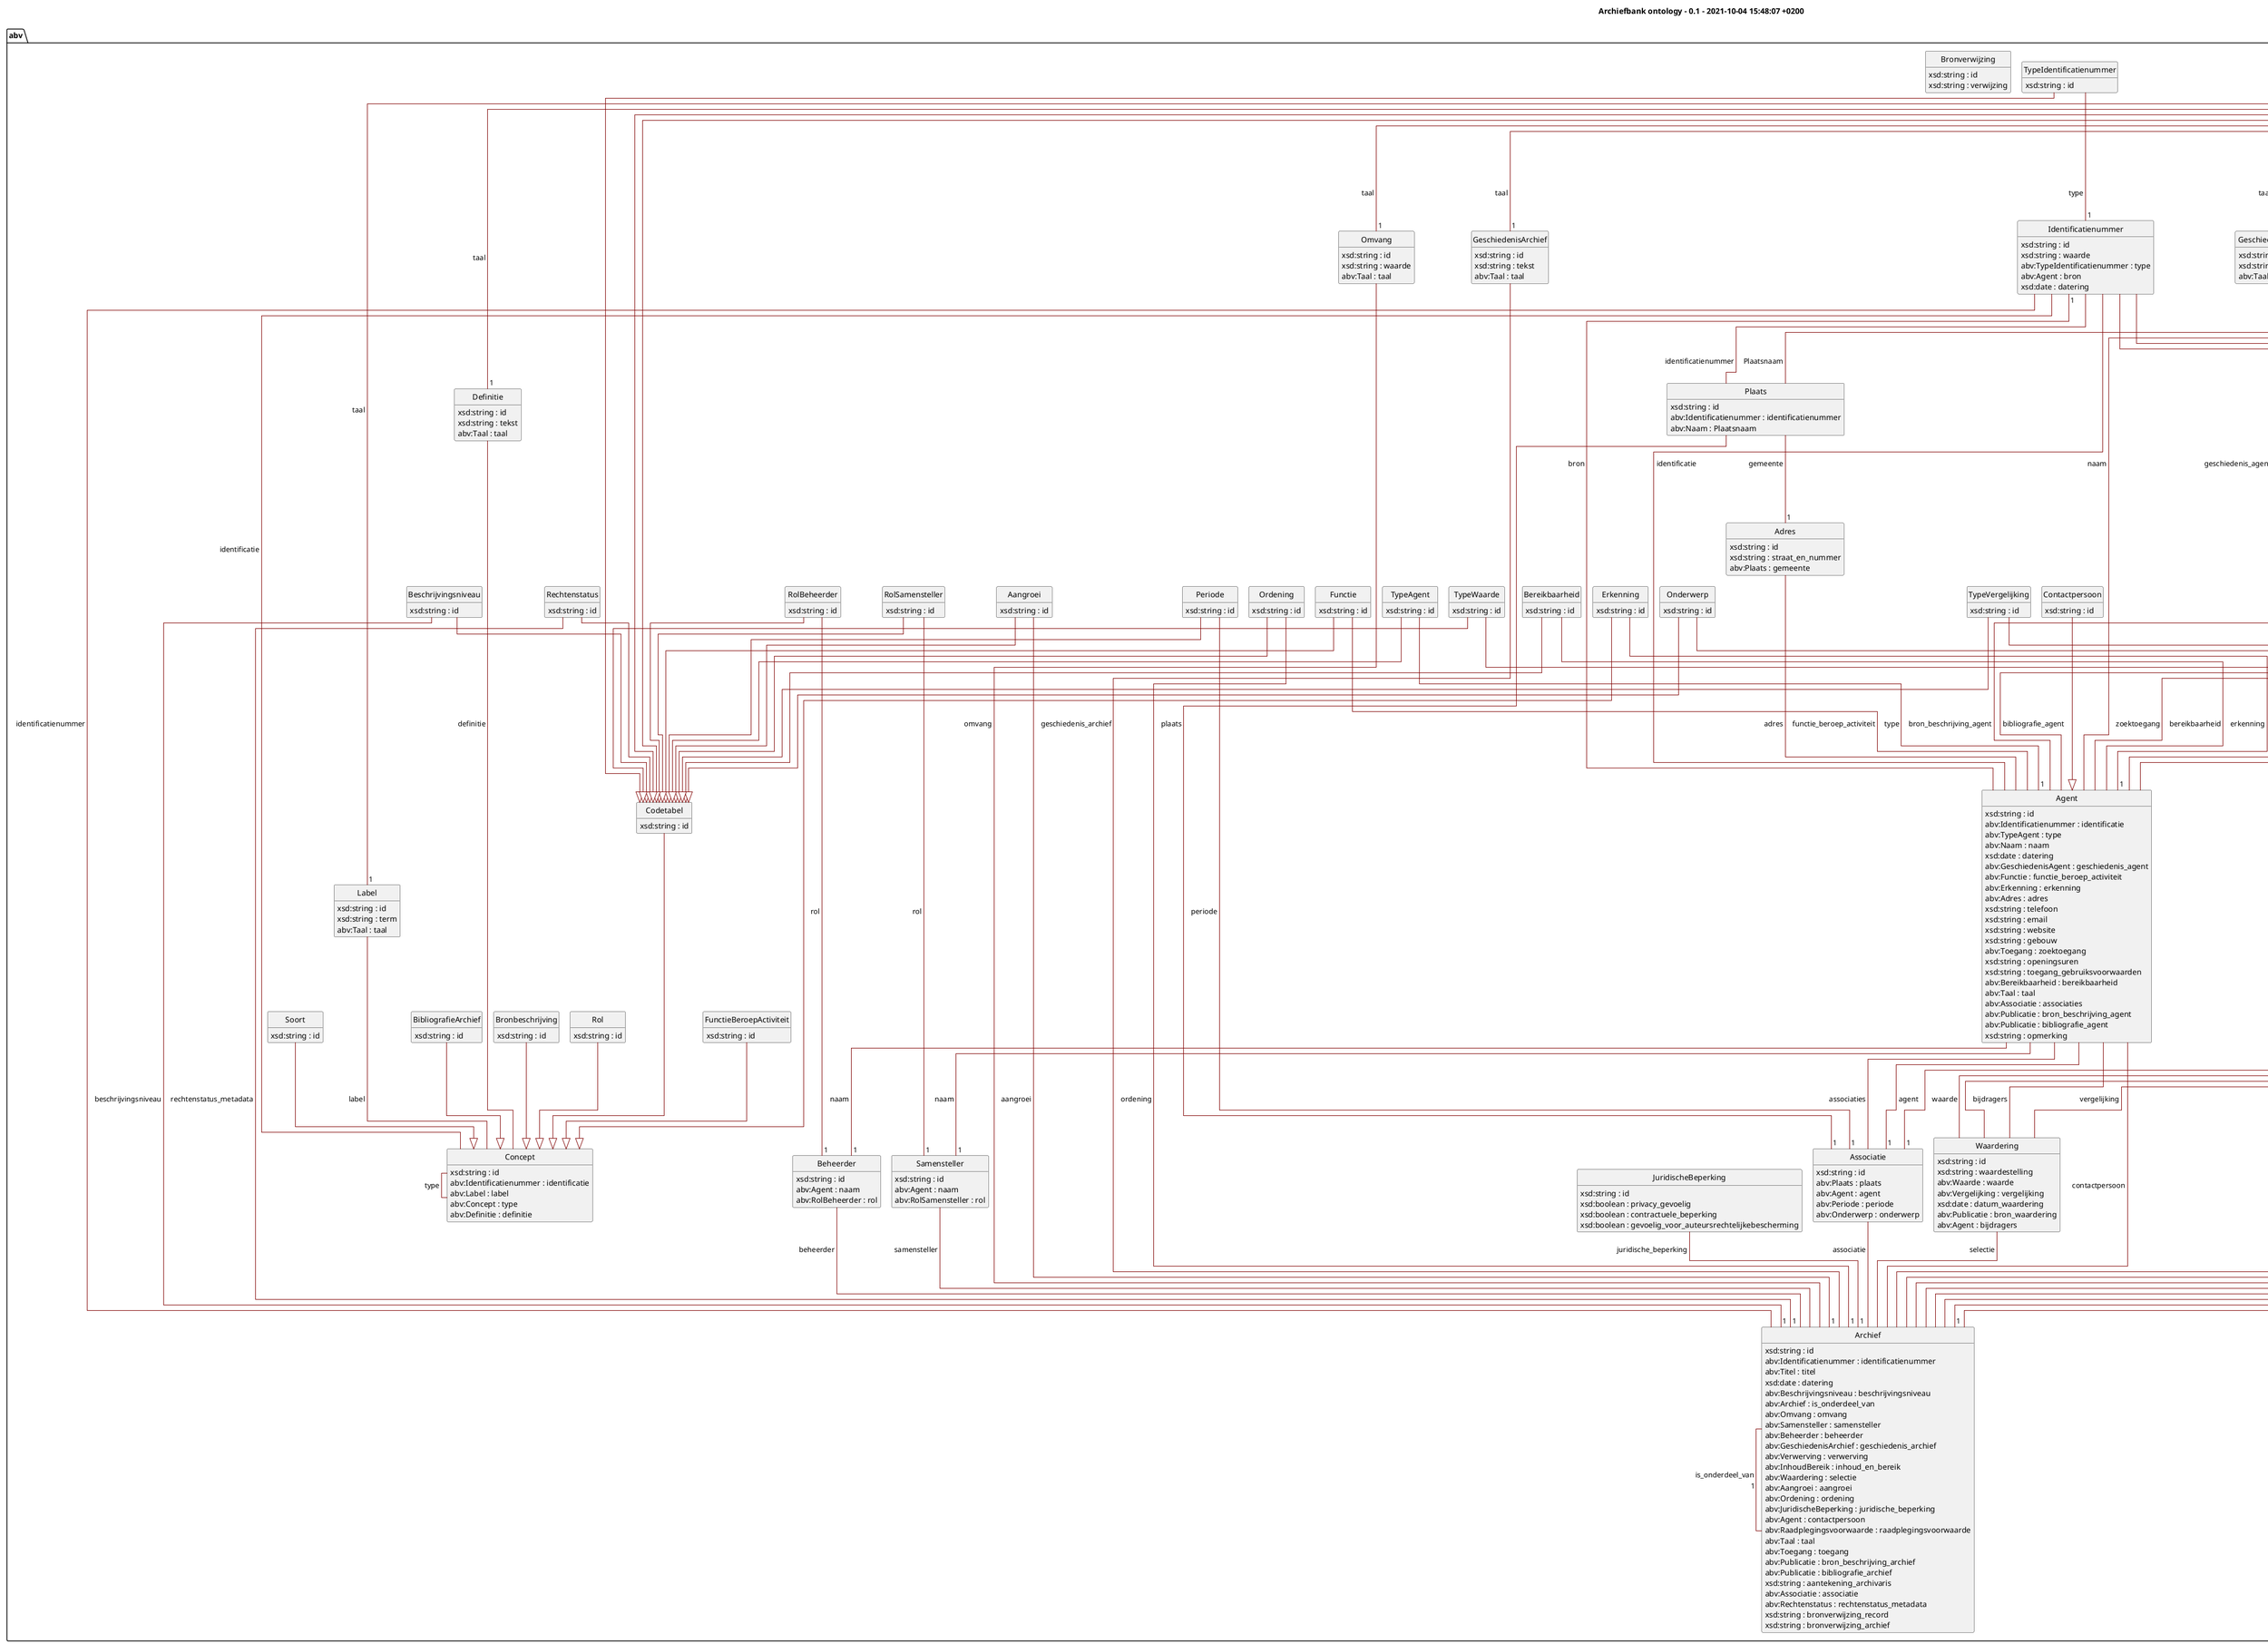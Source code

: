 @startuml
!pragma layout elk
skinparam classFontSize 14
!define LIGHTORANGE
skinparam groupInheritance 1
skinparam componentStyle uml2
skinparam wrapMessageWidth 100
skinparam ArrowColor #Maroon

title Archiefbank ontology - 0.1 - 2021-10-04 15:48:07 +0200
              
package abv {

class Aangroei{
	{field} xsd:string : id 
}

Aangroei --|> Codetabel

class Adres{
	{field} xsd:string : id 
	{field} xsd:string : straat_en_nummer 
	{field} abv:Plaats : gemeente 
}
Plaats - "1" Adres : gemeente >

class Agent{
	{field} xsd:string : id 
	{field} abv:Identificatienummer : identificatie 
	{field} abv:TypeAgent : type 
	{field} abv:Naam : naam 
	{field} xsd:date : datering 
	{field} abv:GeschiedenisAgent : geschiedenis_agent 
	{field} abv:Functie : functie_beroep_activiteit 
	{field} abv:Erkenning : erkenning 
	{field} abv:Adres : adres 
	{field} xsd:string : telefoon 
	{field} xsd:string : email 
	{field} xsd:string : website 
	{field} xsd:string : gebouw 
	{field} abv:Toegang : zoektoegang 
	{field} xsd:string : openingsuren 
	{field} xsd:string : toegang_gebruiksvoorwaarden 
	{field} abv:Bereikbaarheid : bereikbaarheid 
	{field} abv:Taal : taal 
	{field} abv:Associatie : associaties 
	{field} abv:Publicatie : bron_beschrijving_agent 
	{field} abv:Publicatie : bibliografie_agent 
	{field} xsd:string : opmerking 
}
Identificatienummer -  Agent : identificatie >
TypeAgent - "1" Agent : type >
Naam -  Agent : naam >
GeschiedenisAgent -  Agent : geschiedenis_agent >
Functie -  Agent : functie_beroep_activiteit >
Erkenning - "1" Agent : erkenning >
Adres -  Agent : adres >
Toegang -  Agent : zoektoegang >
Bereikbaarheid -  Agent : bereikbaarheid >
Taal -  Agent : taal >
Associatie -  Agent : associaties >
Publicatie -  Agent : bron_beschrijving_agent >
Publicatie -  Agent : bibliografie_agent >

class Archief{
	{field} xsd:string : id 
	{field} abv:Identificatienummer : identificatienummer 
	{field} abv:Titel : titel 
	{field} xsd:date : datering 
	{field} abv:Beschrijvingsniveau : beschrijvingsniveau 
	{field} abv:Archief : is_onderdeel_van 
	{field} abv:Omvang : omvang 
	{field} abv:Samensteller : samensteller 
	{field} abv:Beheerder : beheerder 
	{field} abv:GeschiedenisArchief : geschiedenis_archief 
	{field} abv:Verwerving : verwerving 
	{field} abv:InhoudBereik : inhoud_en_bereik 
	{field} abv:Waardering : selectie 
	{field} abv:Aangroei : aangroei 
	{field} abv:Ordening : ordening 
	{field} abv:JuridischeBeperking : juridische_beperking 
	{field} abv:Agent : contactpersoon 
	{field} abv:Raadplegingsvoorwaarde : raadplegingsvoorwaarde 
	{field} abv:Taal : taal 
	{field} abv:Toegang : toegang 
	{field} abv:Publicatie : bron_beschrijving_archief 
	{field} abv:Publicatie : bibliografie_archief 
	{field} xsd:string : aantekening_archivaris 
	{field} abv:Associatie : associatie 
	{field} abv:Rechtenstatus : rechtenstatus_metadata 
	{field} xsd:string : bronverwijzing_record 
	{field} xsd:string : bronverwijzing_archief 
}
Identificatienummer -  Archief : identificatienummer >
Titel -  Archief : titel >
Beschrijvingsniveau - "1" Archief : beschrijvingsniveau >
Archief - "1" Archief : is_onderdeel_van >
Omvang -  Archief : omvang >
Samensteller -  Archief : samensteller >
Beheerder -  Archief : beheerder >
GeschiedenisArchief -  Archief : geschiedenis_archief >
Verwerving -  Archief : verwerving >
InhoudBereik -  Archief : inhoud_en_bereik >
Waardering -  Archief : selectie >
Aangroei - "1" Archief : aangroei >
Ordening - "1" Archief : ordening >
JuridischeBeperking - "1" Archief : juridische_beperking >
Agent -  Archief : contactpersoon >
Raadplegingsvoorwaarde - "1" Archief : raadplegingsvoorwaarde >
Taal -  Archief : taal >
Toegang -  Archief : toegang >
Publicatie -  Archief : bron_beschrijving_archief >
Publicatie -  Archief : bibliografie_archief >
Associatie -  Archief : associatie >
Rechtenstatus - "1" Archief : rechtenstatus_metadata >

class Associatie{
	{field} xsd:string : id 
	{field} abv:Plaats : plaats 
	{field} abv:Agent : agent 
	{field} abv:Periode : periode 
	{field} abv:Onderwerp : onderwerp 
}
Plaats - "1" Associatie : plaats >
Agent - "1" Associatie : agent >
Periode - "1" Associatie : periode >
Onderwerp - "1" Associatie : onderwerp >

class Beheerder{
	{field} xsd:string : id 
	{field} abv:Agent : naam 
	{field} abv:RolBeheerder : rol 
}
Agent - "1" Beheerder : naam >
RolBeheerder - "1" Beheerder : rol >

class Bereikbaarheid{
	{field} xsd:string : id 
}

Bereikbaarheid --|> Codetabel

class Beschrijvingsniveau{
	{field} xsd:string : id 
}

Beschrijvingsniveau --|> Codetabel

class BibliografieArchief{
	{field} xsd:string : id 
}

BibliografieArchief --|> Concept

class Bronbeschrijving{
	{field} xsd:string : id 
}

Bronbeschrijving --|> Concept

class Bronverwijzing{
	{field} xsd:string : id 
	{field} xsd:string : verwijzing 
}


class Codetabel{
	{field} xsd:string : id 
}

Codetabel --|> Concept

class Concept{
	{field} xsd:string : id 
	{field} abv:Identificatienummer : identificatie 
	{field} abv:Label : label 
	{field} abv:Concept : type 
	{field} abv:Definitie : definitie 
}
Identificatienummer -  Concept : identificatie >
Label -  Concept : label >
Concept -  Concept : type >
Definitie -  Concept : definitie >

class Contactpersoon{
	{field} xsd:string : id 
}

Contactpersoon --|> Agent

class Definitie{
	{field} xsd:string : id 
	{field} xsd:string : tekst 
	{field} abv:Taal : taal 
}
Taal - "1" Definitie : taal >

class Erkenning{
	{field} xsd:string : id 
}

Erkenning --|> Concept

class Functie{
	{field} xsd:string : id 
}

Functie --|> Codetabel

class FunctieBeroepActiviteit{
	{field} xsd:string : id 
}

FunctieBeroepActiviteit --|> Concept

class GeschiedenisAgent{
	{field} xsd:string : id 
	{field} xsd:string : waarde 
	{field} abv:Taal : taal 
}
Taal - "1" GeschiedenisAgent : taal >

class GeschiedenisArchief{
	{field} xsd:string : id 
	{field} xsd:string : tekst 
	{field} abv:Taal : taal 
}
Taal - "1" GeschiedenisArchief : taal >

class Identificatienummer{
	{field} xsd:string : id 
	{field} xsd:string : waarde 
	{field} abv:TypeIdentificatienummer : type 
	{field} abv:Agent : bron 
	{field} xsd:date : datering 
}
TypeIdentificatienummer - "1" Identificatienummer : type >
Agent - "1" Identificatienummer : bron >

class InhoudBereik{
	{field} xsd:string : id 
	{field} xsd:string : tekst 
	{field} abv:Taal : taal 
}
Taal - "1" InhoudBereik : taal >

class JuridischeBeperking{
	{field} xsd:string : id 
	{field} xsd:boolean : privacy_gevoelig 
	{field} xsd:boolean : contractuele_beperking 
	{field} xsd:boolean : gevoelig_voor_auteursrechtelijkebescherming 
}


class Label{
	{field} xsd:string : id 
	{field} xsd:string : term 
	{field} abv:Taal : taal 
}
Taal - "1" Label : taal >

class Naam{
	{field} xsd:string : id 
	{field} xsd:string : naam 
	{field} abv:TypeNaam : type_naam 
	{field} abv:Taal : taal 
}
TypeNaam - "1" Naam : type_naam >
Taal - "1" Naam : taal >

class Omvang{
	{field} xsd:string : id 
	{field} xsd:string : waarde 
	{field} abv:Taal : taal 
}
Taal - "1" Omvang : taal >

class Onderwerp{
	{field} xsd:string : id 
}

Onderwerp --|> Codetabel

class Ordening{
	{field} xsd:string : id 
}

Ordening --|> Codetabel

class Periode{
	{field} xsd:string : id 
}

Periode --|> Codetabel

class Plaats{
	{field} xsd:string : id 
	{field} abv:Identificatienummer : identificatienummer 
	{field} abv:Naam : Plaatsnaam 
}
Identificatienummer -  Plaats : identificatienummer >
Naam -  Plaats : Plaatsnaam >

class Publicatie{
	{field} xsd:string : id 
	{field} abv:Identificatienummer : identificatienummer 
	{field} abv:Naam : auteur 
	{field} abv:Titel : titel 
	{field} xsd:string : reeks 
	{field} xsd:string : reeksnummer 
	{field} xsd:string : uitgever 
	{field} xsd:string : plaats_van_uitgave 
	{field} xsd:date : datum_uitgave 
	{field} xsd:anyURI : URL 
}
Identificatienummer -  Publicatie : identificatienummer >
Naam -  Publicatie : auteur >
Titel - "1" Publicatie : titel >

class Raadplegingsvoorwaarde{
	{field} xsd:string : id 
	{field} xsd:string : tekst 
	{field} abv:Taal : taal 
}
Taal - "1" Raadplegingsvoorwaarde : taal >

class Rechtenstatus{
	{field} xsd:string : id 
}

Rechtenstatus --|> Codetabel

class Rol{
	{field} xsd:string : id 
}

Rol --|> Concept

class RolBeheerder{
	{field} xsd:string : id 
}

RolBeheerder --|> Codetabel

class RolSamensteller{
	{field} xsd:string : id 
}

RolSamensteller --|> Codetabel

class Samensteller{
	{field} xsd:string : id 
	{field} abv:Agent : naam 
	{field} abv:RolSamensteller : rol 
}
Agent - "1" Samensteller : naam >
RolSamensteller - "1" Samensteller : rol >

class Soort{
	{field} xsd:string : id 
}

Soort --|> Concept

class Taal{
	{field} xsd:string : id 
}

Taal --|> Codetabel

class Titel{
	{field} xsd:string : id 
	{field} xsd:string : waarde 
	{field} abv:Taal : taal 
}
Taal - "1" Titel : taal >

class Toegang{
	{field} xsd:string : id 
	{field} abv:Identificatienummer : identificatienummer 
	{field} abv:Naam : auteur 
	{field} abv:Titel : titel 
	{field} xsd:string : reeks 
	{field} xsd:string : reeksnummer 
	{field} xsd:string : uitgever 
	{field} xsd:string : plaats_van_uitgave 
	{field} xsd:date : datum_uitgave 
	{field} xsd:anyURI : URL 
}
Identificatienummer -  Toegang : identificatienummer >
Naam -  Toegang : auteur >
Titel - "1" Toegang : titel >

class TypeAgent{
	{field} xsd:string : id 
}

TypeAgent --|> Codetabel

class TypeIdentificatienummer{
	{field} xsd:string : id 
}

TypeIdentificatienummer --|> Codetabel

class TypeNaam{
	{field} xsd:string : id 
}

TypeNaam --|> Codetabel

class TypeVergelijking{
	{field} xsd:string : id 
}

TypeVergelijking --|> Codetabel

class TypeWaarde{
	{field} xsd:string : id 
}

TypeWaarde --|> Codetabel

class Vergelijking{
	{field} xsd:string : id 
	{field} xsd:string : tekst 
	{field} abv:TypeVergelijking : type_vergelijking 
	{field} abv:Taal : taal 
}
TypeVergelijking - "1" Vergelijking : type_vergelijking >
Taal - "1" Vergelijking : taal >

class Verwerving{
	{field} xsd:string : id 
	{field} xsd:string : tekst 
	{field} abv:Taal : taal 
}
Taal - "1" Verwerving : taal >

class Waarde{
	{field} xsd:string : id 
	{field} xsd:string : tekst 
	{field} abv:TypeWaarde : type_waarde 
	{field} abv:Taal : taal 
}
TypeWaarde - "1" Waarde : type_waarde >
Taal - "1" Waarde : taal >

class Waardering{
	{field} xsd:string : id 
	{field} xsd:string : waardestelling 
	{field} abv:Waarde : waarde 
	{field} abv:Vergelijking : vergelijking 
	{field} xsd:date : datum_waardering 
	{field} abv:Publicatie : bron_waardering 
	{field} abv:Agent : bijdragers 
}
Waarde -  Waardering : waarde >
Vergelijking -  Waardering : vergelijking >
Publicatie -  Waardering : bron_waardering >
Agent -  Waardering : bijdragers >

hide circle
hide methods
hide empty members
@enduml
          
